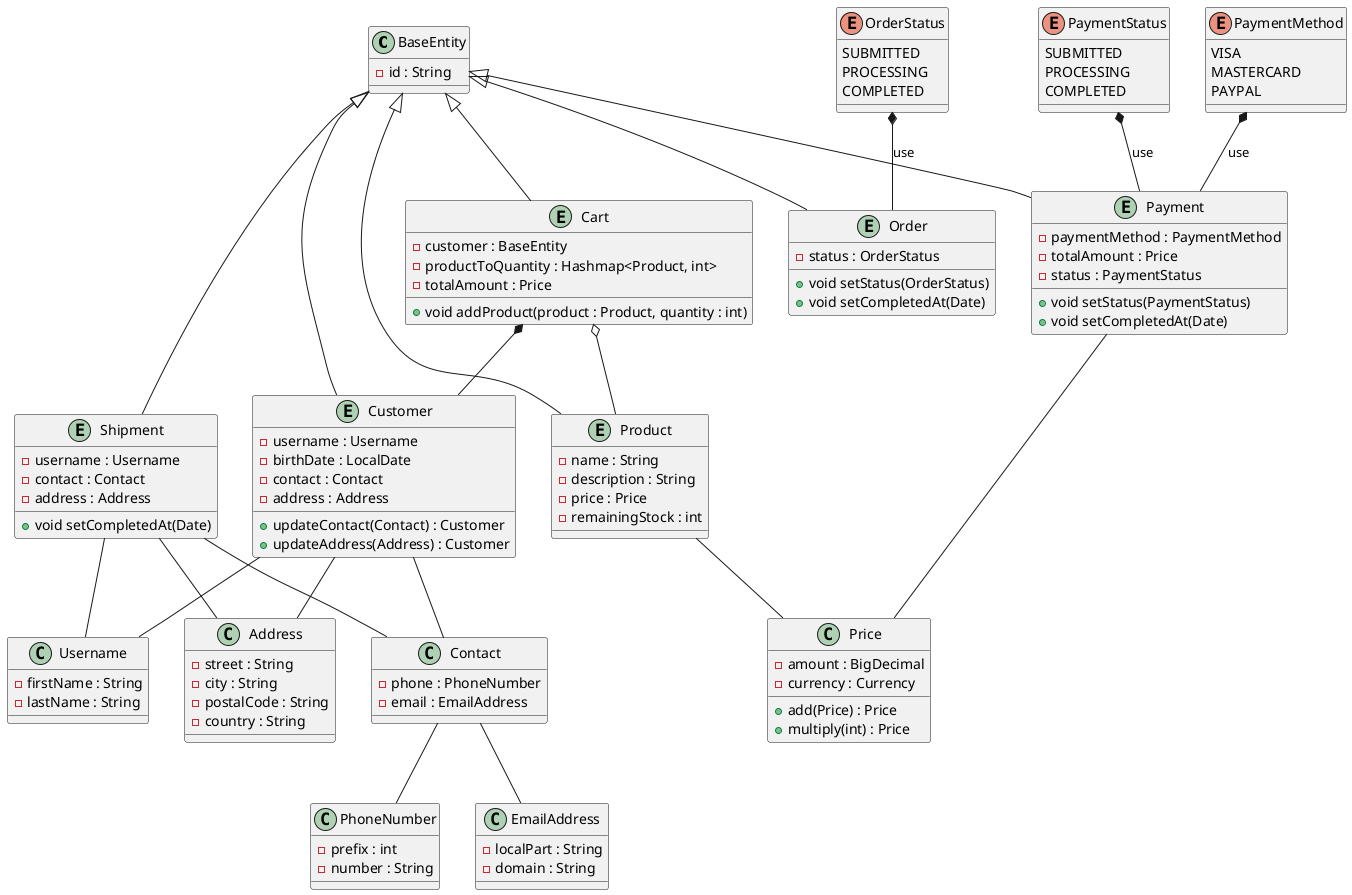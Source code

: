 @startuml
'https://plantuml.com/class-diagram


class BaseEntity {
- id : String
}

class PhoneNumber {
- prefix : int
- number : String
}

class EmailAddress {
- localPart : String
- domain : String
}

class Contact {
- phone : PhoneNumber
- email : EmailAddress
}

class Address {
- street : String
- city : String
- postalCode : String
- country : String
}

class Username {
- firstName : String
- lastName : String
}

entity Customer extends BaseEntity {
- username : Username
- birthDate : LocalDate
- contact : Contact
- address : Address
+ updateContact(Contact) : Customer
+ updateAddress(Address) : Customer
}

class Price {
- amount : BigDecimal
- currency : Currency
+ add(Price) : Price
+ multiply(int) : Price
}

entity Product extends BaseEntity {
- name : String
- description : String
- price : Price
- remainingStock : int
}

enum PaymentStatus {
SUBMITTED
PROCESSING
COMPLETED
}

enum PaymentMethod {
VISA
MASTERCARD
PAYPAL
}

entity Payment extends BaseEntity {
- paymentMethod : PaymentMethod
- totalAmount : Price
- status : PaymentStatus
+ void setStatus(PaymentStatus)
+ void setCompletedAt(Date)
}


entity Shipment extends BaseEntity {
- username : Username
- contact : Contact
- address : Address
+ void setCompletedAt(Date)
}

entity Cart extends BaseEntity {
- customer : BaseEntity
- productToQuantity : Hashmap<Product, int>
- totalAmount : Price
+ void addProduct(product : Product, quantity : int)
}

enum OrderStatus {
SUBMITTED
PROCESSING
COMPLETED
}

entity Order extends BaseEntity {
- status : OrderStatus
+ void setStatus(OrderStatus)
+ void setCompletedAt(Date)
}

Cart o-- Product
Cart *-- Customer
Payment -- Price
Product -- Price
OrderStatus *-- Order : use
PaymentStatus *-- Payment : use
PaymentMethod *-- Payment : use
Contact -- PhoneNumber
Contact -- EmailAddress
Customer -- Contact
Customer -- Username
Customer -- Address
Shipment -- Contact
Shipment -- Username
Shipment -- Address

@enduml